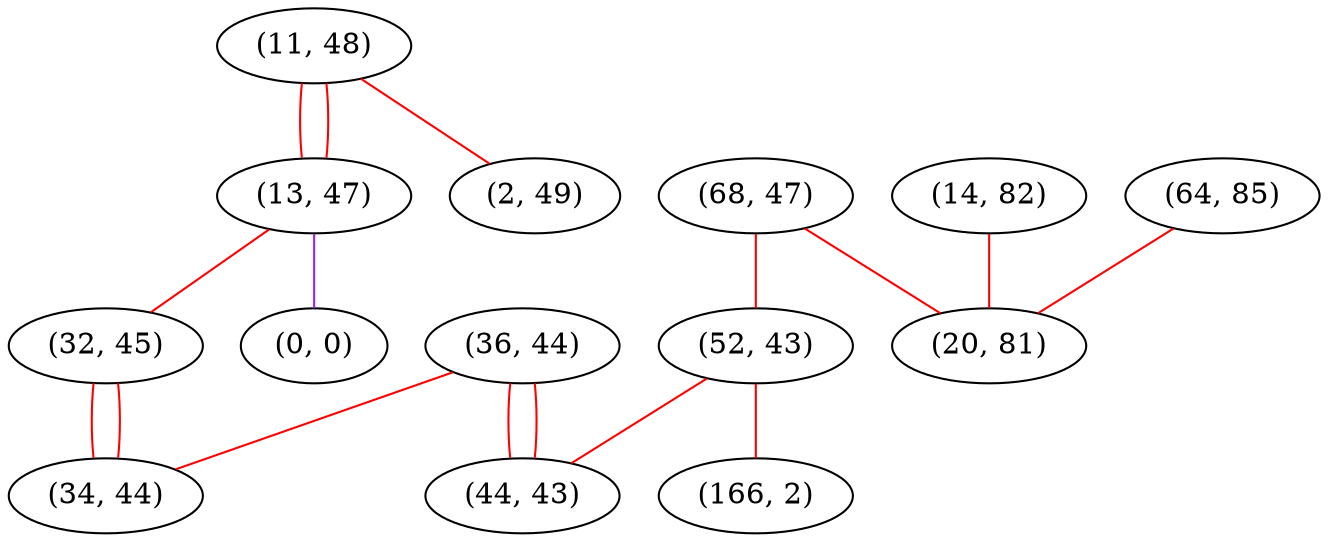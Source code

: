graph "" {
"(11, 48)";
"(14, 82)";
"(64, 85)";
"(68, 47)";
"(13, 47)";
"(32, 45)";
"(52, 43)";
"(36, 44)";
"(34, 44)";
"(44, 43)";
"(0, 0)";
"(20, 81)";
"(166, 2)";
"(2, 49)";
"(11, 48)" -- "(13, 47)"  [color=red, key=0, weight=1];
"(11, 48)" -- "(13, 47)"  [color=red, key=1, weight=1];
"(11, 48)" -- "(2, 49)"  [color=red, key=0, weight=1];
"(14, 82)" -- "(20, 81)"  [color=red, key=0, weight=1];
"(64, 85)" -- "(20, 81)"  [color=red, key=0, weight=1];
"(68, 47)" -- "(20, 81)"  [color=red, key=0, weight=1];
"(68, 47)" -- "(52, 43)"  [color=red, key=0, weight=1];
"(13, 47)" -- "(0, 0)"  [color=purple, key=0, weight=4];
"(13, 47)" -- "(32, 45)"  [color=red, key=0, weight=1];
"(32, 45)" -- "(34, 44)"  [color=red, key=0, weight=1];
"(32, 45)" -- "(34, 44)"  [color=red, key=1, weight=1];
"(52, 43)" -- "(166, 2)"  [color=red, key=0, weight=1];
"(52, 43)" -- "(44, 43)"  [color=red, key=0, weight=1];
"(36, 44)" -- "(34, 44)"  [color=red, key=0, weight=1];
"(36, 44)" -- "(44, 43)"  [color=red, key=0, weight=1];
"(36, 44)" -- "(44, 43)"  [color=red, key=1, weight=1];
}
